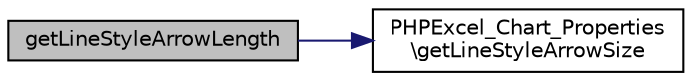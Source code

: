 digraph "getLineStyleArrowLength"
{
  edge [fontname="Helvetica",fontsize="10",labelfontname="Helvetica",labelfontsize="10"];
  node [fontname="Helvetica",fontsize="10",shape=record];
  rankdir="LR";
  Node22 [label="getLineStyleArrowLength",height=0.2,width=0.4,color="black", fillcolor="grey75", style="filled", fontcolor="black"];
  Node22 -> Node23 [color="midnightblue",fontsize="10",style="solid",fontname="Helvetica"];
  Node23 [label="PHPExcel_Chart_Properties\l\\getLineStyleArrowSize",height=0.2,width=0.4,color="black", fillcolor="white", style="filled",URL="$class_p_h_p_excel___chart___properties.html#a346ac6a62ebdb4210950b24239eff8f4"];
}
